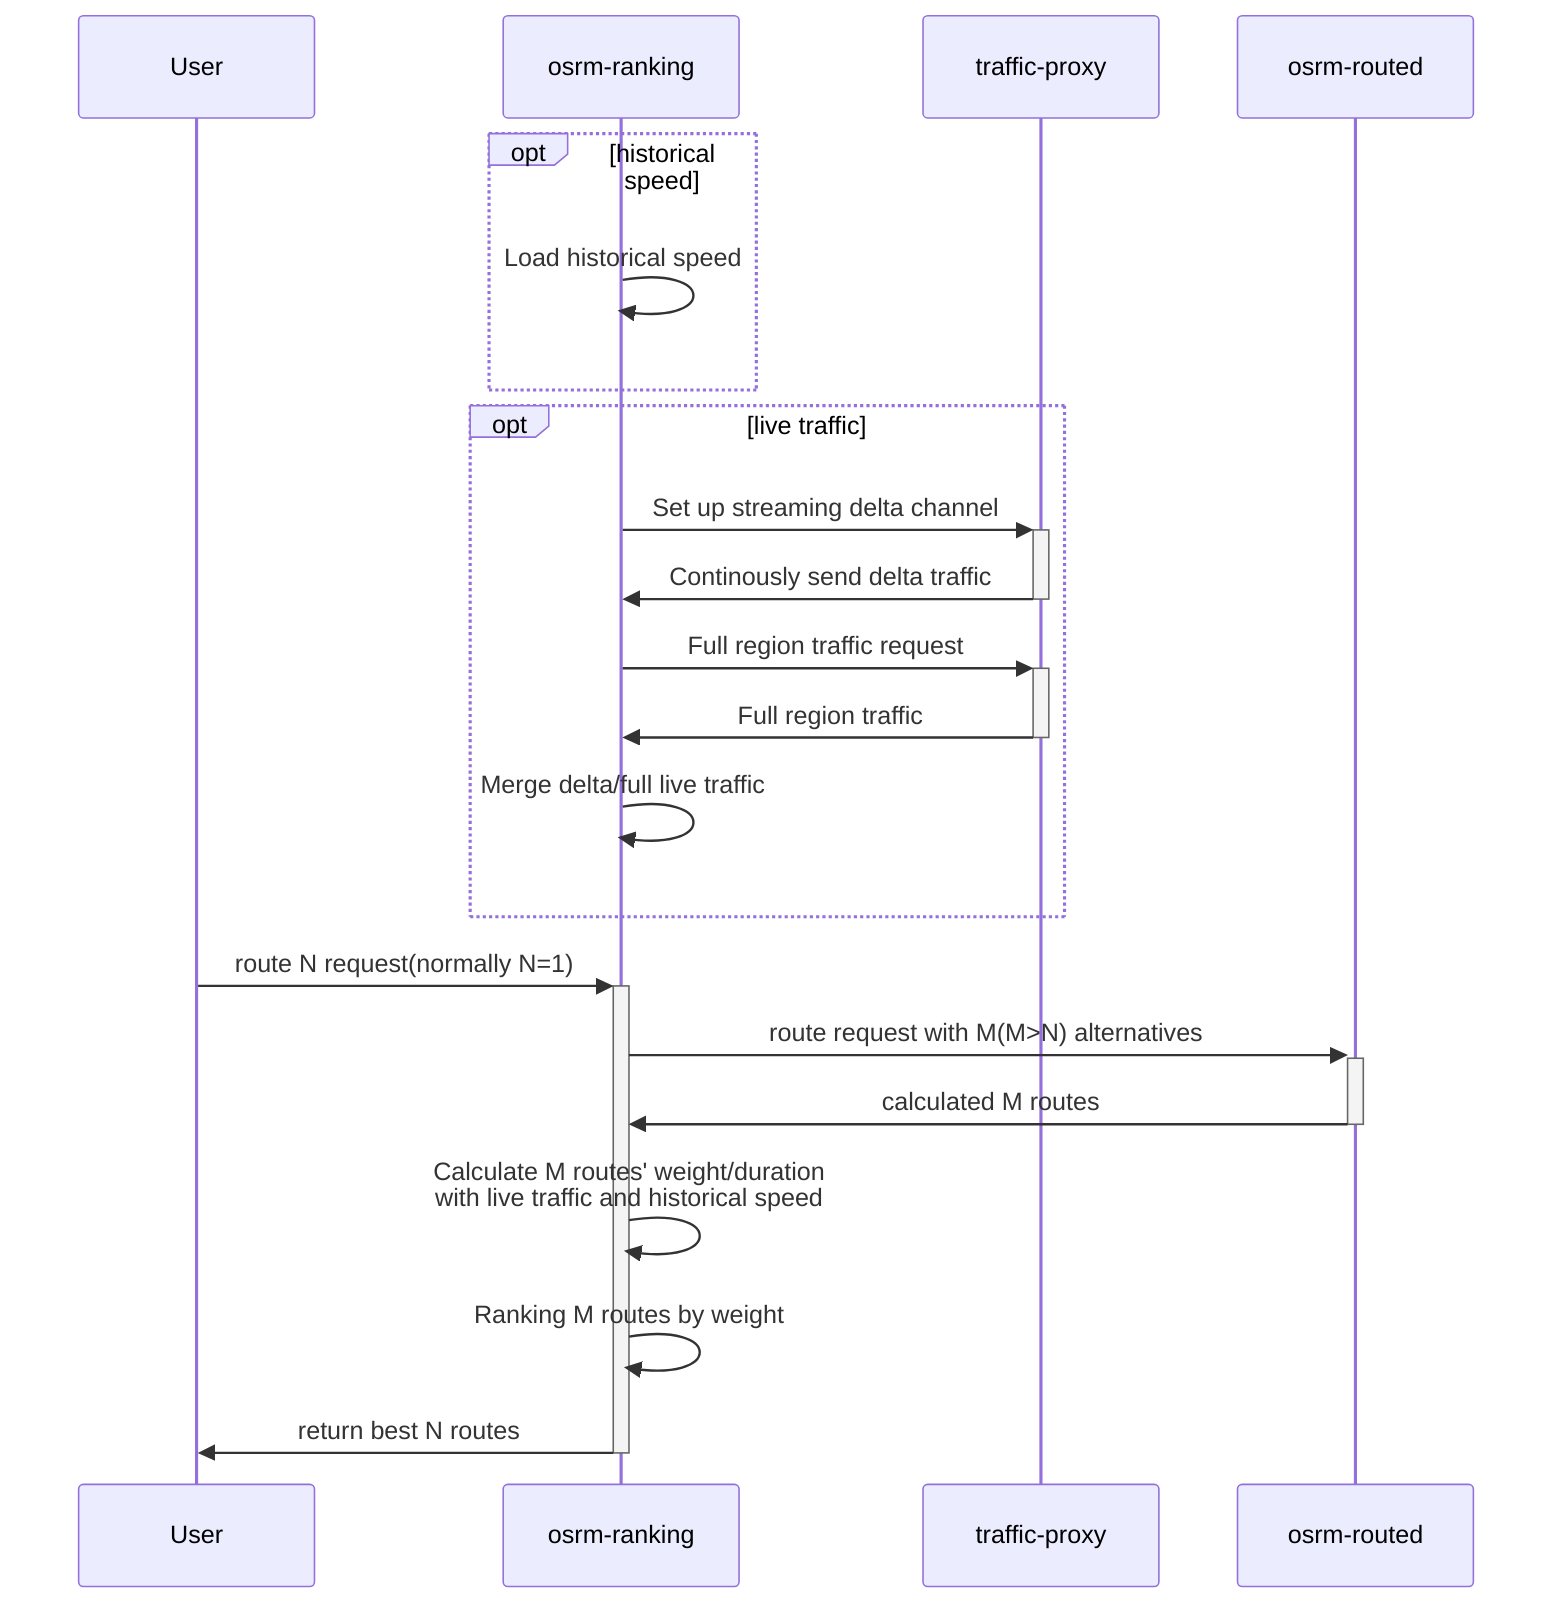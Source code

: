 sequenceDiagram
    participant U as User
    participant Ranking as osrm-ranking
    participant Proxy as traffic-proxy
    participant Routed as osrm-routed

    opt historical speed
    Ranking ->> Ranking: Load historical speed
    end

    opt live traffic
    Ranking ->>+ Proxy: Set up streaming delta channel
    Proxy ->>- Ranking: Continously send delta traffic
    Ranking ->>+ Proxy: Full region traffic request
    Proxy ->>- Ranking: Full region traffic
    Ranking ->> Ranking: Merge delta/full live traffic
    end

    U ->>+ Ranking: route N request(normally N=1)
    Ranking ->>+ Routed: route request with M(M>N) alternatives
    Routed ->>- Ranking: calculated M routes
    Ranking ->> Ranking: Calculate M routes' weight/duration <br/> with live traffic and historical speed
    Ranking ->> Ranking: Ranking M routes by weight
    Ranking ->>- U: return best N routes